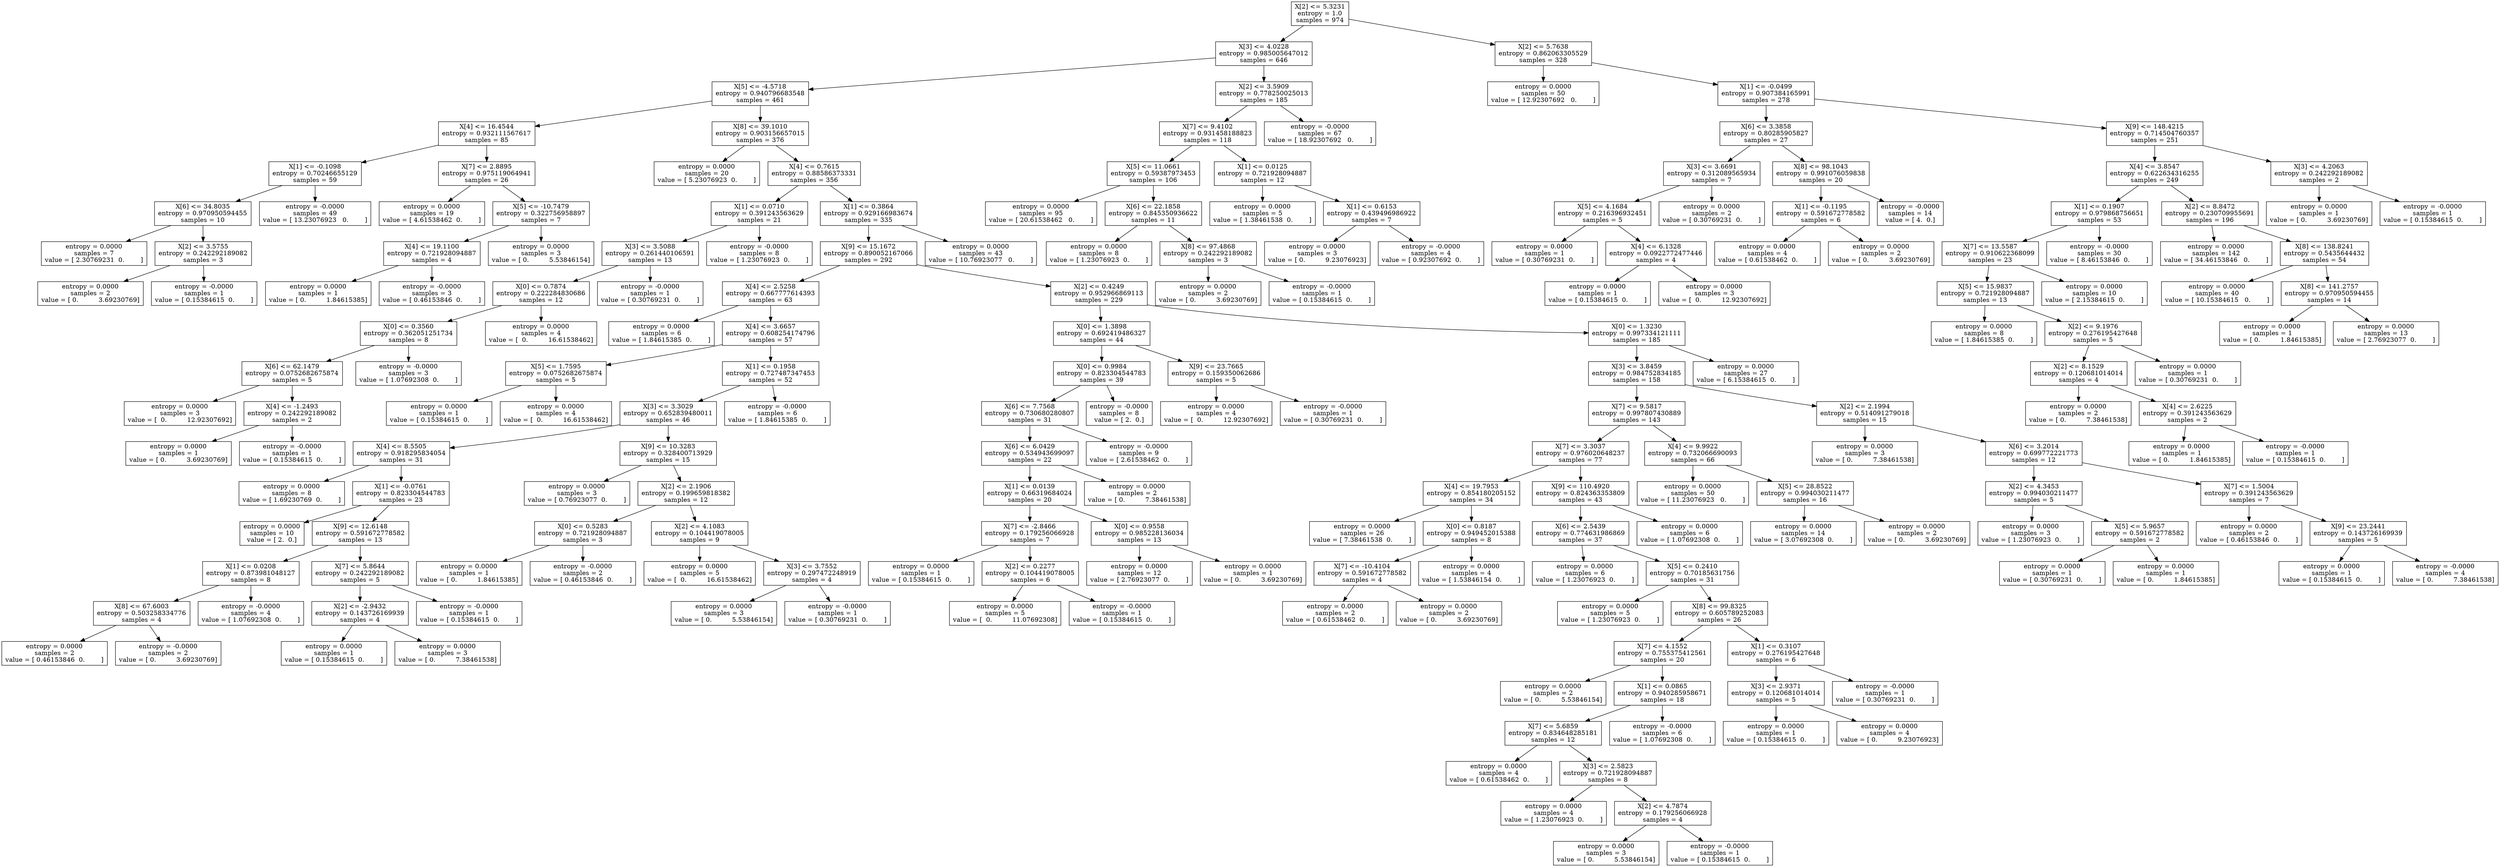digraph Tree {
0 [label="X[2] <= 5.3231\nentropy = 1.0\nsamples = 974", shape="box"] ;
1 [label="X[3] <= 4.0228\nentropy = 0.985005647012\nsamples = 646", shape="box"] ;
0 -> 1 ;
2 [label="X[5] <= -4.5718\nentropy = 0.940796683548\nsamples = 461", shape="box"] ;
1 -> 2 ;
3 [label="X[4] <= 16.4544\nentropy = 0.932111567617\nsamples = 85", shape="box"] ;
2 -> 3 ;
4 [label="X[1] <= -0.1098\nentropy = 0.70246655129\nsamples = 59", shape="box"] ;
3 -> 4 ;
5 [label="X[6] <= 34.8035\nentropy = 0.970950594455\nsamples = 10", shape="box"] ;
4 -> 5 ;
6 [label="entropy = 0.0000\nsamples = 7\nvalue = [ 2.30769231  0.        ]", shape="box"] ;
5 -> 6 ;
7 [label="X[2] <= 3.5755\nentropy = 0.242292189082\nsamples = 3", shape="box"] ;
5 -> 7 ;
8 [label="entropy = 0.0000\nsamples = 2\nvalue = [ 0.          3.69230769]", shape="box"] ;
7 -> 8 ;
9 [label="entropy = -0.0000\nsamples = 1\nvalue = [ 0.15384615  0.        ]", shape="box"] ;
7 -> 9 ;
10 [label="entropy = -0.0000\nsamples = 49\nvalue = [ 13.23076923   0.        ]", shape="box"] ;
4 -> 10 ;
11 [label="X[7] <= 2.8895\nentropy = 0.975119064941\nsamples = 26", shape="box"] ;
3 -> 11 ;
12 [label="entropy = 0.0000\nsamples = 19\nvalue = [ 4.61538462  0.        ]", shape="box"] ;
11 -> 12 ;
13 [label="X[5] <= -10.7479\nentropy = 0.322756958897\nsamples = 7", shape="box"] ;
11 -> 13 ;
14 [label="X[4] <= 19.1100\nentropy = 0.721928094887\nsamples = 4", shape="box"] ;
13 -> 14 ;
15 [label="entropy = 0.0000\nsamples = 1\nvalue = [ 0.          1.84615385]", shape="box"] ;
14 -> 15 ;
16 [label="entropy = -0.0000\nsamples = 3\nvalue = [ 0.46153846  0.        ]", shape="box"] ;
14 -> 16 ;
17 [label="entropy = 0.0000\nsamples = 3\nvalue = [ 0.          5.53846154]", shape="box"] ;
13 -> 17 ;
18 [label="X[8] <= 39.1010\nentropy = 0.903156657015\nsamples = 376", shape="box"] ;
2 -> 18 ;
19 [label="entropy = 0.0000\nsamples = 20\nvalue = [ 5.23076923  0.        ]", shape="box"] ;
18 -> 19 ;
20 [label="X[4] <= 0.7615\nentropy = 0.88586373331\nsamples = 356", shape="box"] ;
18 -> 20 ;
21 [label="X[1] <= 0.0710\nentropy = 0.391243563629\nsamples = 21", shape="box"] ;
20 -> 21 ;
22 [label="X[3] <= 3.5088\nentropy = 0.261440106591\nsamples = 13", shape="box"] ;
21 -> 22 ;
23 [label="X[0] <= 0.7874\nentropy = 0.222284830686\nsamples = 12", shape="box"] ;
22 -> 23 ;
24 [label="X[0] <= 0.3560\nentropy = 0.362051251734\nsamples = 8", shape="box"] ;
23 -> 24 ;
25 [label="X[6] <= 62.1479\nentropy = 0.0752682675874\nsamples = 5", shape="box"] ;
24 -> 25 ;
26 [label="entropy = 0.0000\nsamples = 3\nvalue = [  0.          12.92307692]", shape="box"] ;
25 -> 26 ;
27 [label="X[4] <= -1.2493\nentropy = 0.242292189082\nsamples = 2", shape="box"] ;
25 -> 27 ;
28 [label="entropy = 0.0000\nsamples = 1\nvalue = [ 0.          3.69230769]", shape="box"] ;
27 -> 28 ;
29 [label="entropy = -0.0000\nsamples = 1\nvalue = [ 0.15384615  0.        ]", shape="box"] ;
27 -> 29 ;
30 [label="entropy = -0.0000\nsamples = 3\nvalue = [ 1.07692308  0.        ]", shape="box"] ;
24 -> 30 ;
31 [label="entropy = 0.0000\nsamples = 4\nvalue = [  0.          16.61538462]", shape="box"] ;
23 -> 31 ;
32 [label="entropy = -0.0000\nsamples = 1\nvalue = [ 0.30769231  0.        ]", shape="box"] ;
22 -> 32 ;
33 [label="entropy = -0.0000\nsamples = 8\nvalue = [ 1.23076923  0.        ]", shape="box"] ;
21 -> 33 ;
34 [label="X[1] <= 0.3864\nentropy = 0.929166983674\nsamples = 335", shape="box"] ;
20 -> 34 ;
35 [label="X[9] <= 15.1672\nentropy = 0.890052167066\nsamples = 292", shape="box"] ;
34 -> 35 ;
36 [label="X[4] <= 2.5258\nentropy = 0.667777614393\nsamples = 63", shape="box"] ;
35 -> 36 ;
37 [label="entropy = 0.0000\nsamples = 6\nvalue = [ 1.84615385  0.        ]", shape="box"] ;
36 -> 37 ;
38 [label="X[4] <= 3.6657\nentropy = 0.608254174796\nsamples = 57", shape="box"] ;
36 -> 38 ;
39 [label="X[5] <= 1.7595\nentropy = 0.0752682675874\nsamples = 5", shape="box"] ;
38 -> 39 ;
40 [label="entropy = 0.0000\nsamples = 1\nvalue = [ 0.15384615  0.        ]", shape="box"] ;
39 -> 40 ;
41 [label="entropy = 0.0000\nsamples = 4\nvalue = [  0.          16.61538462]", shape="box"] ;
39 -> 41 ;
42 [label="X[1] <= 0.1958\nentropy = 0.727487347453\nsamples = 52", shape="box"] ;
38 -> 42 ;
43 [label="X[3] <= 3.3029\nentropy = 0.652839480011\nsamples = 46", shape="box"] ;
42 -> 43 ;
44 [label="X[4] <= 8.5505\nentropy = 0.918295834054\nsamples = 31", shape="box"] ;
43 -> 44 ;
45 [label="entropy = 0.0000\nsamples = 8\nvalue = [ 1.69230769  0.        ]", shape="box"] ;
44 -> 45 ;
46 [label="X[1] <= -0.0761\nentropy = 0.823304544783\nsamples = 23", shape="box"] ;
44 -> 46 ;
47 [label="entropy = 0.0000\nsamples = 10\nvalue = [ 2.  0.]", shape="box"] ;
46 -> 47 ;
48 [label="X[9] <= 12.6148\nentropy = 0.591672778582\nsamples = 13", shape="box"] ;
46 -> 48 ;
49 [label="X[1] <= 0.0208\nentropy = 0.873981048127\nsamples = 8", shape="box"] ;
48 -> 49 ;
50 [label="X[8] <= 67.6003\nentropy = 0.503258334776\nsamples = 4", shape="box"] ;
49 -> 50 ;
51 [label="entropy = 0.0000\nsamples = 2\nvalue = [ 0.46153846  0.        ]", shape="box"] ;
50 -> 51 ;
52 [label="entropy = -0.0000\nsamples = 2\nvalue = [ 0.          3.69230769]", shape="box"] ;
50 -> 52 ;
53 [label="entropy = -0.0000\nsamples = 4\nvalue = [ 1.07692308  0.        ]", shape="box"] ;
49 -> 53 ;
54 [label="X[7] <= 5.8644\nentropy = 0.242292189082\nsamples = 5", shape="box"] ;
48 -> 54 ;
55 [label="X[2] <= -2.9432\nentropy = 0.143726169939\nsamples = 4", shape="box"] ;
54 -> 55 ;
56 [label="entropy = 0.0000\nsamples = 1\nvalue = [ 0.15384615  0.        ]", shape="box"] ;
55 -> 56 ;
57 [label="entropy = 0.0000\nsamples = 3\nvalue = [ 0.          7.38461538]", shape="box"] ;
55 -> 57 ;
58 [label="entropy = -0.0000\nsamples = 1\nvalue = [ 0.15384615  0.        ]", shape="box"] ;
54 -> 58 ;
59 [label="X[9] <= 10.3283\nentropy = 0.328400713929\nsamples = 15", shape="box"] ;
43 -> 59 ;
60 [label="entropy = 0.0000\nsamples = 3\nvalue = [ 0.76923077  0.        ]", shape="box"] ;
59 -> 60 ;
61 [label="X[2] <= 2.1906\nentropy = 0.199659818382\nsamples = 12", shape="box"] ;
59 -> 61 ;
62 [label="X[0] <= 0.5283\nentropy = 0.721928094887\nsamples = 3", shape="box"] ;
61 -> 62 ;
63 [label="entropy = 0.0000\nsamples = 1\nvalue = [ 0.          1.84615385]", shape="box"] ;
62 -> 63 ;
64 [label="entropy = -0.0000\nsamples = 2\nvalue = [ 0.46153846  0.        ]", shape="box"] ;
62 -> 64 ;
65 [label="X[2] <= 4.1083\nentropy = 0.104419078005\nsamples = 9", shape="box"] ;
61 -> 65 ;
66 [label="entropy = 0.0000\nsamples = 5\nvalue = [  0.          16.61538462]", shape="box"] ;
65 -> 66 ;
67 [label="X[3] <= 3.7552\nentropy = 0.297472248919\nsamples = 4", shape="box"] ;
65 -> 67 ;
68 [label="entropy = 0.0000\nsamples = 3\nvalue = [ 0.          5.53846154]", shape="box"] ;
67 -> 68 ;
69 [label="entropy = -0.0000\nsamples = 1\nvalue = [ 0.30769231  0.        ]", shape="box"] ;
67 -> 69 ;
70 [label="entropy = -0.0000\nsamples = 6\nvalue = [ 1.84615385  0.        ]", shape="box"] ;
42 -> 70 ;
71 [label="X[2] <= 0.4249\nentropy = 0.952966869113\nsamples = 229", shape="box"] ;
35 -> 71 ;
72 [label="X[0] <= 1.3898\nentropy = 0.692419486327\nsamples = 44", shape="box"] ;
71 -> 72 ;
73 [label="X[0] <= 0.9984\nentropy = 0.823304544783\nsamples = 39", shape="box"] ;
72 -> 73 ;
74 [label="X[6] <= 7.7568\nentropy = 0.730680280807\nsamples = 31", shape="box"] ;
73 -> 74 ;
75 [label="X[6] <= 6.0429\nentropy = 0.534943699097\nsamples = 22", shape="box"] ;
74 -> 75 ;
76 [label="X[1] <= 0.0139\nentropy = 0.66319684024\nsamples = 20", shape="box"] ;
75 -> 76 ;
77 [label="X[7] <= -2.8466\nentropy = 0.179256066928\nsamples = 7", shape="box"] ;
76 -> 77 ;
78 [label="entropy = 0.0000\nsamples = 1\nvalue = [ 0.15384615  0.        ]", shape="box"] ;
77 -> 78 ;
79 [label="X[2] <= 0.2277\nentropy = 0.104419078005\nsamples = 6", shape="box"] ;
77 -> 79 ;
80 [label="entropy = 0.0000\nsamples = 5\nvalue = [  0.          11.07692308]", shape="box"] ;
79 -> 80 ;
81 [label="entropy = -0.0000\nsamples = 1\nvalue = [ 0.15384615  0.        ]", shape="box"] ;
79 -> 81 ;
82 [label="X[0] <= 0.9558\nentropy = 0.985228136034\nsamples = 13", shape="box"] ;
76 -> 82 ;
83 [label="entropy = 0.0000\nsamples = 12\nvalue = [ 2.76923077  0.        ]", shape="box"] ;
82 -> 83 ;
84 [label="entropy = 0.0000\nsamples = 1\nvalue = [ 0.          3.69230769]", shape="box"] ;
82 -> 84 ;
85 [label="entropy = 0.0000\nsamples = 2\nvalue = [ 0.          7.38461538]", shape="box"] ;
75 -> 85 ;
86 [label="entropy = -0.0000\nsamples = 9\nvalue = [ 2.61538462  0.        ]", shape="box"] ;
74 -> 86 ;
87 [label="entropy = -0.0000\nsamples = 8\nvalue = [ 2.  0.]", shape="box"] ;
73 -> 87 ;
88 [label="X[9] <= 23.7665\nentropy = 0.159350062686\nsamples = 5", shape="box"] ;
72 -> 88 ;
89 [label="entropy = 0.0000\nsamples = 4\nvalue = [  0.          12.92307692]", shape="box"] ;
88 -> 89 ;
90 [label="entropy = -0.0000\nsamples = 1\nvalue = [ 0.30769231  0.        ]", shape="box"] ;
88 -> 90 ;
91 [label="X[0] <= 1.3230\nentropy = 0.997334121111\nsamples = 185", shape="box"] ;
71 -> 91 ;
92 [label="X[3] <= 3.8459\nentropy = 0.984752834185\nsamples = 158", shape="box"] ;
91 -> 92 ;
93 [label="X[7] <= 9.5817\nentropy = 0.997807430889\nsamples = 143", shape="box"] ;
92 -> 93 ;
94 [label="X[7] <= 3.3037\nentropy = 0.976020648237\nsamples = 77", shape="box"] ;
93 -> 94 ;
95 [label="X[4] <= 19.7953\nentropy = 0.854180205152\nsamples = 34", shape="box"] ;
94 -> 95 ;
96 [label="entropy = 0.0000\nsamples = 26\nvalue = [ 7.38461538  0.        ]", shape="box"] ;
95 -> 96 ;
97 [label="X[0] <= 0.8187\nentropy = 0.949452015388\nsamples = 8", shape="box"] ;
95 -> 97 ;
98 [label="X[7] <= -10.4104\nentropy = 0.591672778582\nsamples = 4", shape="box"] ;
97 -> 98 ;
99 [label="entropy = 0.0000\nsamples = 2\nvalue = [ 0.61538462  0.        ]", shape="box"] ;
98 -> 99 ;
100 [label="entropy = 0.0000\nsamples = 2\nvalue = [ 0.          3.69230769]", shape="box"] ;
98 -> 100 ;
101 [label="entropy = 0.0000\nsamples = 4\nvalue = [ 1.53846154  0.        ]", shape="box"] ;
97 -> 101 ;
102 [label="X[9] <= 110.4920\nentropy = 0.824363353809\nsamples = 43", shape="box"] ;
94 -> 102 ;
103 [label="X[6] <= 2.5439\nentropy = 0.774631986869\nsamples = 37", shape="box"] ;
102 -> 103 ;
104 [label="entropy = 0.0000\nsamples = 6\nvalue = [ 1.23076923  0.        ]", shape="box"] ;
103 -> 104 ;
105 [label="X[5] <= 0.2410\nentropy = 0.70185631756\nsamples = 31", shape="box"] ;
103 -> 105 ;
106 [label="entropy = 0.0000\nsamples = 5\nvalue = [ 1.23076923  0.        ]", shape="box"] ;
105 -> 106 ;
107 [label="X[8] <= 99.8325\nentropy = 0.605789252083\nsamples = 26", shape="box"] ;
105 -> 107 ;
108 [label="X[7] <= 4.1552\nentropy = 0.755375412561\nsamples = 20", shape="box"] ;
107 -> 108 ;
109 [label="entropy = 0.0000\nsamples = 2\nvalue = [ 0.          5.53846154]", shape="box"] ;
108 -> 109 ;
110 [label="X[1] <= 0.0865\nentropy = 0.940285958671\nsamples = 18", shape="box"] ;
108 -> 110 ;
111 [label="X[7] <= 5.6859\nentropy = 0.834648285181\nsamples = 12", shape="box"] ;
110 -> 111 ;
112 [label="entropy = 0.0000\nsamples = 4\nvalue = [ 0.61538462  0.        ]", shape="box"] ;
111 -> 112 ;
113 [label="X[3] <= 2.5823\nentropy = 0.721928094887\nsamples = 8", shape="box"] ;
111 -> 113 ;
114 [label="entropy = 0.0000\nsamples = 4\nvalue = [ 1.23076923  0.        ]", shape="box"] ;
113 -> 114 ;
115 [label="X[2] <= 4.7874\nentropy = 0.179256066928\nsamples = 4", shape="box"] ;
113 -> 115 ;
116 [label="entropy = 0.0000\nsamples = 3\nvalue = [ 0.          5.53846154]", shape="box"] ;
115 -> 116 ;
117 [label="entropy = -0.0000\nsamples = 1\nvalue = [ 0.15384615  0.        ]", shape="box"] ;
115 -> 117 ;
118 [label="entropy = -0.0000\nsamples = 6\nvalue = [ 1.07692308  0.        ]", shape="box"] ;
110 -> 118 ;
119 [label="X[1] <= 0.3107\nentropy = 0.276195427648\nsamples = 6", shape="box"] ;
107 -> 119 ;
120 [label="X[3] <= 2.9371\nentropy = 0.120681014014\nsamples = 5", shape="box"] ;
119 -> 120 ;
121 [label="entropy = 0.0000\nsamples = 1\nvalue = [ 0.15384615  0.        ]", shape="box"] ;
120 -> 121 ;
122 [label="entropy = 0.0000\nsamples = 4\nvalue = [ 0.          9.23076923]", shape="box"] ;
120 -> 122 ;
123 [label="entropy = -0.0000\nsamples = 1\nvalue = [ 0.30769231  0.        ]", shape="box"] ;
119 -> 123 ;
124 [label="entropy = 0.0000\nsamples = 6\nvalue = [ 1.07692308  0.        ]", shape="box"] ;
102 -> 124 ;
125 [label="X[4] <= 9.9922\nentropy = 0.732066690093\nsamples = 66", shape="box"] ;
93 -> 125 ;
126 [label="entropy = 0.0000\nsamples = 50\nvalue = [ 11.23076923   0.        ]", shape="box"] ;
125 -> 126 ;
127 [label="X[5] <= 28.8522\nentropy = 0.994030211477\nsamples = 16", shape="box"] ;
125 -> 127 ;
128 [label="entropy = 0.0000\nsamples = 14\nvalue = [ 3.07692308  0.        ]", shape="box"] ;
127 -> 128 ;
129 [label="entropy = 0.0000\nsamples = 2\nvalue = [ 0.          3.69230769]", shape="box"] ;
127 -> 129 ;
130 [label="X[2] <= 2.1994\nentropy = 0.514091279018\nsamples = 15", shape="box"] ;
92 -> 130 ;
131 [label="entropy = 0.0000\nsamples = 3\nvalue = [ 0.          7.38461538]", shape="box"] ;
130 -> 131 ;
132 [label="X[6] <= 3.2014\nentropy = 0.699772221773\nsamples = 12", shape="box"] ;
130 -> 132 ;
133 [label="X[2] <= 4.3453\nentropy = 0.994030211477\nsamples = 5", shape="box"] ;
132 -> 133 ;
134 [label="entropy = 0.0000\nsamples = 3\nvalue = [ 1.23076923  0.        ]", shape="box"] ;
133 -> 134 ;
135 [label="X[5] <= 5.9657\nentropy = 0.591672778582\nsamples = 2", shape="box"] ;
133 -> 135 ;
136 [label="entropy = 0.0000\nsamples = 1\nvalue = [ 0.30769231  0.        ]", shape="box"] ;
135 -> 136 ;
137 [label="entropy = 0.0000\nsamples = 1\nvalue = [ 0.          1.84615385]", shape="box"] ;
135 -> 137 ;
138 [label="X[7] <= 1.5004\nentropy = 0.391243563629\nsamples = 7", shape="box"] ;
132 -> 138 ;
139 [label="entropy = 0.0000\nsamples = 2\nvalue = [ 0.46153846  0.        ]", shape="box"] ;
138 -> 139 ;
140 [label="X[9] <= 23.2441\nentropy = 0.143726169939\nsamples = 5", shape="box"] ;
138 -> 140 ;
141 [label="entropy = 0.0000\nsamples = 1\nvalue = [ 0.15384615  0.        ]", shape="box"] ;
140 -> 141 ;
142 [label="entropy = -0.0000\nsamples = 4\nvalue = [ 0.          7.38461538]", shape="box"] ;
140 -> 142 ;
143 [label="entropy = 0.0000\nsamples = 27\nvalue = [ 6.15384615  0.        ]", shape="box"] ;
91 -> 143 ;
144 [label="entropy = 0.0000\nsamples = 43\nvalue = [ 10.76923077   0.        ]", shape="box"] ;
34 -> 144 ;
145 [label="X[2] <= 3.5909\nentropy = 0.778250025013\nsamples = 185", shape="box"] ;
1 -> 145 ;
146 [label="X[7] <= 9.4102\nentropy = 0.931458188823\nsamples = 118", shape="box"] ;
145 -> 146 ;
147 [label="X[5] <= 11.0661\nentropy = 0.59387973453\nsamples = 106", shape="box"] ;
146 -> 147 ;
148 [label="entropy = 0.0000\nsamples = 95\nvalue = [ 20.61538462   0.        ]", shape="box"] ;
147 -> 148 ;
149 [label="X[6] <= 22.1858\nentropy = 0.845350936622\nsamples = 11", shape="box"] ;
147 -> 149 ;
150 [label="entropy = 0.0000\nsamples = 8\nvalue = [ 1.23076923  0.        ]", shape="box"] ;
149 -> 150 ;
151 [label="X[8] <= 97.4868\nentropy = 0.242292189082\nsamples = 3", shape="box"] ;
149 -> 151 ;
152 [label="entropy = 0.0000\nsamples = 2\nvalue = [ 0.          3.69230769]", shape="box"] ;
151 -> 152 ;
153 [label="entropy = -0.0000\nsamples = 1\nvalue = [ 0.15384615  0.        ]", shape="box"] ;
151 -> 153 ;
154 [label="X[1] <= 0.0125\nentropy = 0.721928094887\nsamples = 12", shape="box"] ;
146 -> 154 ;
155 [label="entropy = 0.0000\nsamples = 5\nvalue = [ 1.38461538  0.        ]", shape="box"] ;
154 -> 155 ;
156 [label="X[1] <= 0.6153\nentropy = 0.439496986922\nsamples = 7", shape="box"] ;
154 -> 156 ;
157 [label="entropy = 0.0000\nsamples = 3\nvalue = [ 0.          9.23076923]", shape="box"] ;
156 -> 157 ;
158 [label="entropy = -0.0000\nsamples = 4\nvalue = [ 0.92307692  0.        ]", shape="box"] ;
156 -> 158 ;
159 [label="entropy = -0.0000\nsamples = 67\nvalue = [ 18.92307692   0.        ]", shape="box"] ;
145 -> 159 ;
160 [label="X[2] <= 5.7638\nentropy = 0.862063305529\nsamples = 328", shape="box"] ;
0 -> 160 ;
161 [label="entropy = 0.0000\nsamples = 50\nvalue = [ 12.92307692   0.        ]", shape="box"] ;
160 -> 161 ;
162 [label="X[1] <= -0.0499\nentropy = 0.907384165991\nsamples = 278", shape="box"] ;
160 -> 162 ;
163 [label="X[6] <= 3.3858\nentropy = 0.80285905827\nsamples = 27", shape="box"] ;
162 -> 163 ;
164 [label="X[3] <= 3.6691\nentropy = 0.312089565934\nsamples = 7", shape="box"] ;
163 -> 164 ;
165 [label="X[5] <= 4.1684\nentropy = 0.216396932451\nsamples = 5", shape="box"] ;
164 -> 165 ;
166 [label="entropy = 0.0000\nsamples = 1\nvalue = [ 0.30769231  0.        ]", shape="box"] ;
165 -> 166 ;
167 [label="X[4] <= 6.1328\nentropy = 0.0922772477446\nsamples = 4", shape="box"] ;
165 -> 167 ;
168 [label="entropy = 0.0000\nsamples = 1\nvalue = [ 0.15384615  0.        ]", shape="box"] ;
167 -> 168 ;
169 [label="entropy = 0.0000\nsamples = 3\nvalue = [  0.          12.92307692]", shape="box"] ;
167 -> 169 ;
170 [label="entropy = 0.0000\nsamples = 2\nvalue = [ 0.30769231  0.        ]", shape="box"] ;
164 -> 170 ;
171 [label="X[8] <= 98.1043\nentropy = 0.991076059838\nsamples = 20", shape="box"] ;
163 -> 171 ;
172 [label="X[1] <= -0.1195\nentropy = 0.591672778582\nsamples = 6", shape="box"] ;
171 -> 172 ;
173 [label="entropy = 0.0000\nsamples = 4\nvalue = [ 0.61538462  0.        ]", shape="box"] ;
172 -> 173 ;
174 [label="entropy = 0.0000\nsamples = 2\nvalue = [ 0.          3.69230769]", shape="box"] ;
172 -> 174 ;
175 [label="entropy = -0.0000\nsamples = 14\nvalue = [ 4.  0.]", shape="box"] ;
171 -> 175 ;
176 [label="X[9] <= 148.4215\nentropy = 0.714504760357\nsamples = 251", shape="box"] ;
162 -> 176 ;
177 [label="X[4] <= 3.8547\nentropy = 0.622634316255\nsamples = 249", shape="box"] ;
176 -> 177 ;
178 [label="X[1] <= 0.1907\nentropy = 0.979868756651\nsamples = 53", shape="box"] ;
177 -> 178 ;
179 [label="X[7] <= 13.5587\nentropy = 0.910622368099\nsamples = 23", shape="box"] ;
178 -> 179 ;
180 [label="X[5] <= 15.9837\nentropy = 0.721928094887\nsamples = 13", shape="box"] ;
179 -> 180 ;
181 [label="entropy = 0.0000\nsamples = 8\nvalue = [ 1.84615385  0.        ]", shape="box"] ;
180 -> 181 ;
182 [label="X[2] <= 9.1976\nentropy = 0.276195427648\nsamples = 5", shape="box"] ;
180 -> 182 ;
183 [label="X[2] <= 8.1529\nentropy = 0.120681014014\nsamples = 4", shape="box"] ;
182 -> 183 ;
184 [label="entropy = 0.0000\nsamples = 2\nvalue = [ 0.          7.38461538]", shape="box"] ;
183 -> 184 ;
185 [label="X[4] <= 2.6225\nentropy = 0.391243563629\nsamples = 2", shape="box"] ;
183 -> 185 ;
186 [label="entropy = 0.0000\nsamples = 1\nvalue = [ 0.          1.84615385]", shape="box"] ;
185 -> 186 ;
187 [label="entropy = -0.0000\nsamples = 1\nvalue = [ 0.15384615  0.        ]", shape="box"] ;
185 -> 187 ;
188 [label="entropy = 0.0000\nsamples = 1\nvalue = [ 0.30769231  0.        ]", shape="box"] ;
182 -> 188 ;
189 [label="entropy = 0.0000\nsamples = 10\nvalue = [ 2.15384615  0.        ]", shape="box"] ;
179 -> 189 ;
190 [label="entropy = -0.0000\nsamples = 30\nvalue = [ 8.46153846  0.        ]", shape="box"] ;
178 -> 190 ;
191 [label="X[2] <= 8.8472\nentropy = 0.230709955691\nsamples = 196", shape="box"] ;
177 -> 191 ;
192 [label="entropy = 0.0000\nsamples = 142\nvalue = [ 34.46153846   0.        ]", shape="box"] ;
191 -> 192 ;
193 [label="X[8] <= 138.8241\nentropy = 0.5435644432\nsamples = 54", shape="box"] ;
191 -> 193 ;
194 [label="entropy = 0.0000\nsamples = 40\nvalue = [ 10.15384615   0.        ]", shape="box"] ;
193 -> 194 ;
195 [label="X[8] <= 141.2757\nentropy = 0.970950594455\nsamples = 14", shape="box"] ;
193 -> 195 ;
196 [label="entropy = 0.0000\nsamples = 1\nvalue = [ 0.          1.84615385]", shape="box"] ;
195 -> 196 ;
197 [label="entropy = 0.0000\nsamples = 13\nvalue = [ 2.76923077  0.        ]", shape="box"] ;
195 -> 197 ;
198 [label="X[3] <= 4.2063\nentropy = 0.242292189082\nsamples = 2", shape="box"] ;
176 -> 198 ;
199 [label="entropy = 0.0000\nsamples = 1\nvalue = [ 0.          3.69230769]", shape="box"] ;
198 -> 199 ;
200 [label="entropy = -0.0000\nsamples = 1\nvalue = [ 0.15384615  0.        ]", shape="box"] ;
198 -> 200 ;
}